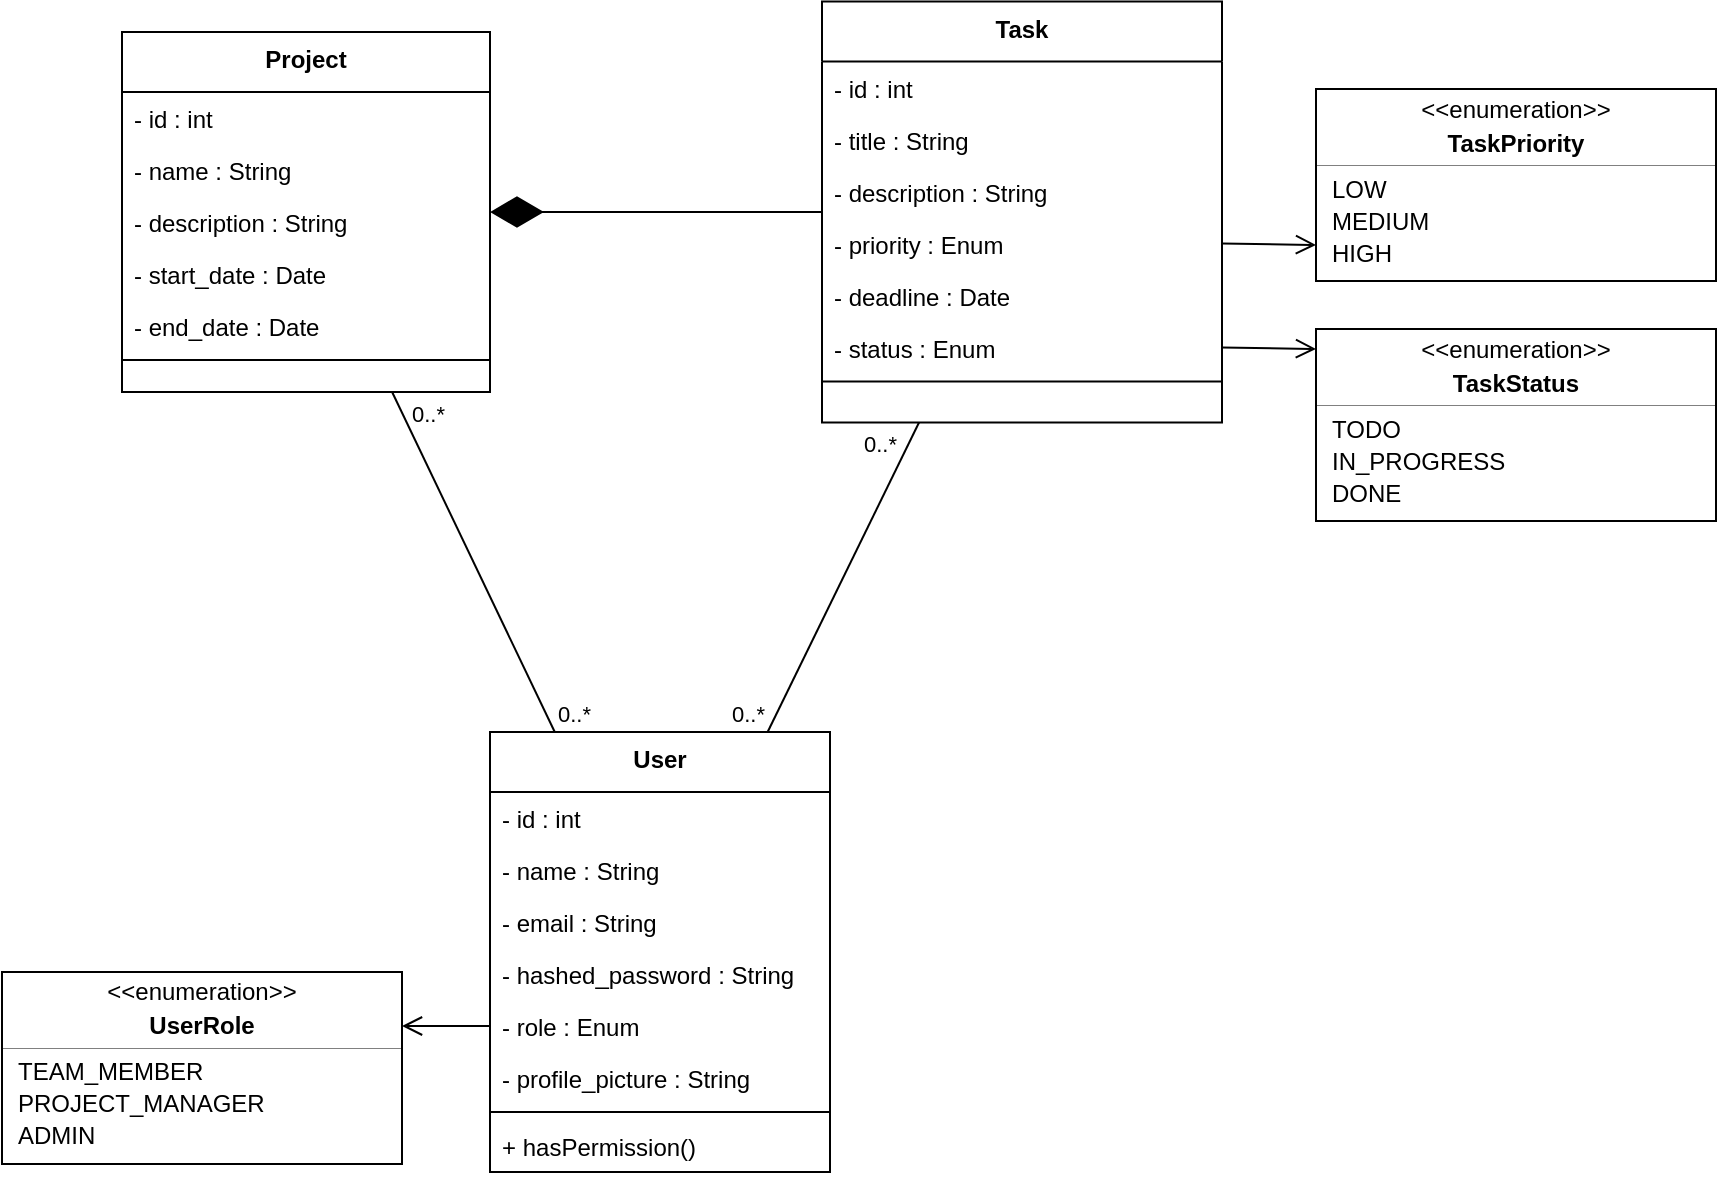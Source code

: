 <mxfile version="24.9.0">
  <diagram id="C5RBs43oDa-KdzZeNtuy" name="Page-1">
    <mxGraphModel dx="1996" dy="932" grid="1" gridSize="10" guides="1" tooltips="1" connect="1" arrows="1" fold="1" page="1" pageScale="1" pageWidth="827" pageHeight="1169" math="0" shadow="0">
      <root>
        <mxCell id="WIyWlLk6GJQsqaUBKTNV-0" />
        <mxCell id="WIyWlLk6GJQsqaUBKTNV-1" parent="WIyWlLk6GJQsqaUBKTNV-0" />
        <mxCell id="zkfFHV4jXpPFQw0GAbJ--0" value="User" style="swimlane;fontStyle=1;align=center;verticalAlign=top;childLayout=stackLayout;horizontal=1;startSize=30;horizontalStack=0;resizeParent=1;resizeLast=0;collapsible=1;marginBottom=0;rounded=0;shadow=0;strokeWidth=1;" parent="WIyWlLk6GJQsqaUBKTNV-1" vertex="1">
          <mxGeometry x="414" y="570" width="170" height="220" as="geometry">
            <mxRectangle x="230" y="140" width="160" height="26" as="alternateBounds" />
          </mxGeometry>
        </mxCell>
        <mxCell id="s02MhKQV137zw5vYJ7OY-2" value="- id : int" style="text;align=left;verticalAlign=top;spacingLeft=4;spacingRight=4;overflow=hidden;rotatable=0;points=[[0,0.5],[1,0.5]];portConstraint=eastwest;" parent="zkfFHV4jXpPFQw0GAbJ--0" vertex="1">
          <mxGeometry y="30" width="170" height="26" as="geometry" />
        </mxCell>
        <mxCell id="zkfFHV4jXpPFQw0GAbJ--1" value="- name : String" style="text;align=left;verticalAlign=top;spacingLeft=4;spacingRight=4;overflow=hidden;rotatable=0;points=[[0,0.5],[1,0.5]];portConstraint=eastwest;" parent="zkfFHV4jXpPFQw0GAbJ--0" vertex="1">
          <mxGeometry y="56" width="170" height="26" as="geometry" />
        </mxCell>
        <mxCell id="s02MhKQV137zw5vYJ7OY-0" value="- email : String" style="text;align=left;verticalAlign=top;spacingLeft=4;spacingRight=4;overflow=hidden;rotatable=0;points=[[0,0.5],[1,0.5]];portConstraint=eastwest;" parent="zkfFHV4jXpPFQw0GAbJ--0" vertex="1">
          <mxGeometry y="82" width="170" height="26" as="geometry" />
        </mxCell>
        <mxCell id="s02MhKQV137zw5vYJ7OY-28" value="- hashed_password : String" style="text;align=left;verticalAlign=top;spacingLeft=4;spacingRight=4;overflow=hidden;rotatable=0;points=[[0,0.5],[1,0.5]];portConstraint=eastwest;" parent="zkfFHV4jXpPFQw0GAbJ--0" vertex="1">
          <mxGeometry y="108" width="170" height="26" as="geometry" />
        </mxCell>
        <mxCell id="s02MhKQV137zw5vYJ7OY-29" value="- role : Enum" style="text;align=left;verticalAlign=top;spacingLeft=4;spacingRight=4;overflow=hidden;rotatable=0;points=[[0,0.5],[1,0.5]];portConstraint=eastwest;" parent="zkfFHV4jXpPFQw0GAbJ--0" vertex="1">
          <mxGeometry y="134" width="170" height="26" as="geometry" />
        </mxCell>
        <mxCell id="s02MhKQV137zw5vYJ7OY-3" value="- profile_picture : String" style="text;align=left;verticalAlign=top;spacingLeft=4;spacingRight=4;overflow=hidden;rotatable=0;points=[[0,0.5],[1,0.5]];portConstraint=eastwest;" parent="zkfFHV4jXpPFQw0GAbJ--0" vertex="1">
          <mxGeometry y="160" width="170" height="26" as="geometry" />
        </mxCell>
        <mxCell id="zkfFHV4jXpPFQw0GAbJ--4" value="" style="line;html=1;strokeWidth=1;align=left;verticalAlign=middle;spacingTop=-1;spacingLeft=3;spacingRight=3;rotatable=0;labelPosition=right;points=[];portConstraint=eastwest;" parent="zkfFHV4jXpPFQw0GAbJ--0" vertex="1">
          <mxGeometry y="186" width="170" height="8" as="geometry" />
        </mxCell>
        <mxCell id="zkfFHV4jXpPFQw0GAbJ--5" value="+ hasPermission()" style="text;align=left;verticalAlign=top;spacingLeft=4;spacingRight=4;overflow=hidden;rotatable=0;points=[[0,0.5],[1,0.5]];portConstraint=eastwest;" parent="zkfFHV4jXpPFQw0GAbJ--0" vertex="1">
          <mxGeometry y="194" width="170" height="26" as="geometry" />
        </mxCell>
        <mxCell id="s02MhKQV137zw5vYJ7OY-53" value="" style="fontStyle=1;align=center;verticalAlign=middle;childLayout=stackLayout;horizontal=1;horizontalStack=0;resizeParent=1;resizeParentMax=0;resizeLast=0;marginBottom=0;" parent="WIyWlLk6GJQsqaUBKTNV-1" vertex="1">
          <mxGeometry x="170" y="690" width="200" height="96" as="geometry" />
        </mxCell>
        <mxCell id="s02MhKQV137zw5vYJ7OY-54" value="&amp;lt;&amp;lt;enumeration&amp;gt;&amp;gt;" style="html=1;align=center;spacing=0;verticalAlign=middle;strokeColor=none;fillColor=none;whiteSpace=wrap;" parent="s02MhKQV137zw5vYJ7OY-53" vertex="1">
          <mxGeometry width="200" height="20" as="geometry" />
        </mxCell>
        <mxCell id="s02MhKQV137zw5vYJ7OY-55" value="UserRole" style="html=1;align=center;spacing=0;verticalAlign=middle;strokeColor=none;fillColor=none;whiteSpace=wrap;fontStyle=1;" parent="s02MhKQV137zw5vYJ7OY-53" vertex="1">
          <mxGeometry y="20" width="200" height="14" as="geometry" />
        </mxCell>
        <mxCell id="s02MhKQV137zw5vYJ7OY-56" value="" style="line;strokeWidth=0.25;fillColor=none;align=left;verticalAlign=middle;spacingTop=-1;spacingLeft=3;spacingRight=3;rotatable=0;labelPosition=right;points=[];portConstraint=eastwest;" parent="s02MhKQV137zw5vYJ7OY-53" vertex="1">
          <mxGeometry y="34" width="200" height="8" as="geometry" />
        </mxCell>
        <mxCell id="s02MhKQV137zw5vYJ7OY-57" value="TEAM_MEMBER" style="html=1;align=left;spacing=0;spacingLeft=8;verticalAlign=middle;strokeColor=none;fillColor=none;whiteSpace=wrap;" parent="s02MhKQV137zw5vYJ7OY-53" vertex="1">
          <mxGeometry y="42" width="200" height="16" as="geometry" />
        </mxCell>
        <mxCell id="s02MhKQV137zw5vYJ7OY-58" value="PROJECT_MANAGER" style="html=1;align=left;spacing=0;spacingLeft=8;verticalAlign=middle;strokeColor=none;fillColor=none;whiteSpace=wrap;" parent="s02MhKQV137zw5vYJ7OY-53" vertex="1">
          <mxGeometry y="58" width="200" height="16" as="geometry" />
        </mxCell>
        <mxCell id="s02MhKQV137zw5vYJ7OY-60" value="ADMIN" style="html=1;align=left;spacing=0;spacingLeft=8;verticalAlign=middle;strokeColor=none;fillColor=none;whiteSpace=wrap;" parent="s02MhKQV137zw5vYJ7OY-53" vertex="1">
          <mxGeometry y="74" width="200" height="16" as="geometry" />
        </mxCell>
        <mxCell id="s02MhKQV137zw5vYJ7OY-59" value="" style="html=1;align=left;spacing=0;spacingLeft=8;verticalAlign=middle;strokeColor=none;fillColor=none;whiteSpace=wrap;" parent="s02MhKQV137zw5vYJ7OY-53" vertex="1">
          <mxGeometry y="90" width="200" height="6" as="geometry" />
        </mxCell>
        <mxCell id="s02MhKQV137zw5vYJ7OY-61" value="" style="endArrow=open;startArrow=none;endFill=0;startFill=0;endSize=8;html=1;verticalAlign=bottom;labelBackgroundColor=none;strokeWidth=1;rounded=0;entryX=1;entryY=0.5;entryDx=0;entryDy=0;exitX=0;exitY=0.5;exitDx=0;exitDy=0;" parent="WIyWlLk6GJQsqaUBKTNV-1" source="s02MhKQV137zw5vYJ7OY-29" target="s02MhKQV137zw5vYJ7OY-55" edge="1">
          <mxGeometry width="160" relative="1" as="geometry">
            <mxPoint x="320" y="610" as="sourcePoint" />
            <mxPoint x="750" y="840" as="targetPoint" />
          </mxGeometry>
        </mxCell>
        <mxCell id="PUZWRqE2zuL2sl7wuXvc-0" value="Project" style="swimlane;fontStyle=1;align=center;verticalAlign=top;childLayout=stackLayout;horizontal=1;startSize=30;horizontalStack=0;resizeParent=1;resizeLast=0;collapsible=1;marginBottom=0;rounded=0;shadow=0;strokeWidth=1;" parent="WIyWlLk6GJQsqaUBKTNV-1" vertex="1">
          <mxGeometry x="230" y="220" width="184" height="180" as="geometry">
            <mxRectangle x="230" y="140" width="160" height="26" as="alternateBounds" />
          </mxGeometry>
        </mxCell>
        <mxCell id="PUZWRqE2zuL2sl7wuXvc-1" value="- id : int" style="text;align=left;verticalAlign=top;spacingLeft=4;spacingRight=4;overflow=hidden;rotatable=0;points=[[0,0.5],[1,0.5]];portConstraint=eastwest;" parent="PUZWRqE2zuL2sl7wuXvc-0" vertex="1">
          <mxGeometry y="30" width="184" height="26" as="geometry" />
        </mxCell>
        <mxCell id="PUZWRqE2zuL2sl7wuXvc-2" value="- name : String" style="text;align=left;verticalAlign=top;spacingLeft=4;spacingRight=4;overflow=hidden;rotatable=0;points=[[0,0.5],[1,0.5]];portConstraint=eastwest;" parent="PUZWRqE2zuL2sl7wuXvc-0" vertex="1">
          <mxGeometry y="56" width="184" height="26" as="geometry" />
        </mxCell>
        <mxCell id="PUZWRqE2zuL2sl7wuXvc-3" value="- description : String" style="text;align=left;verticalAlign=top;spacingLeft=4;spacingRight=4;overflow=hidden;rotatable=0;points=[[0,0.5],[1,0.5]];portConstraint=eastwest;" parent="PUZWRqE2zuL2sl7wuXvc-0" vertex="1">
          <mxGeometry y="82" width="184" height="26" as="geometry" />
        </mxCell>
        <mxCell id="PUZWRqE2zuL2sl7wuXvc-4" value="- start_date : Date" style="text;align=left;verticalAlign=top;spacingLeft=4;spacingRight=4;overflow=hidden;rotatable=0;points=[[0,0.5],[1,0.5]];portConstraint=eastwest;" parent="PUZWRqE2zuL2sl7wuXvc-0" vertex="1">
          <mxGeometry y="108" width="184" height="26" as="geometry" />
        </mxCell>
        <mxCell id="PUZWRqE2zuL2sl7wuXvc-5" value="- end_date : Date" style="text;align=left;verticalAlign=top;spacingLeft=4;spacingRight=4;overflow=hidden;rotatable=0;points=[[0,0.5],[1,0.5]];portConstraint=eastwest;" parent="PUZWRqE2zuL2sl7wuXvc-0" vertex="1">
          <mxGeometry y="134" width="184" height="26" as="geometry" />
        </mxCell>
        <mxCell id="PUZWRqE2zuL2sl7wuXvc-7" value="" style="line;html=1;strokeWidth=1;align=left;verticalAlign=middle;spacingTop=-1;spacingLeft=3;spacingRight=3;rotatable=0;labelPosition=right;points=[];portConstraint=eastwest;" parent="PUZWRqE2zuL2sl7wuXvc-0" vertex="1">
          <mxGeometry y="160" width="184" height="8" as="geometry" />
        </mxCell>
        <mxCell id="PUZWRqE2zuL2sl7wuXvc-22" value="Task" style="swimlane;fontStyle=1;align=center;verticalAlign=top;childLayout=stackLayout;horizontal=1;startSize=30;horizontalStack=0;resizeParent=1;resizeLast=0;collapsible=1;marginBottom=0;rounded=0;shadow=0;strokeWidth=1;" parent="WIyWlLk6GJQsqaUBKTNV-1" vertex="1">
          <mxGeometry x="580" y="204.75" width="200" height="210.5" as="geometry">
            <mxRectangle x="230" y="140" width="160" height="26" as="alternateBounds" />
          </mxGeometry>
        </mxCell>
        <mxCell id="PUZWRqE2zuL2sl7wuXvc-23" value="- id : int" style="text;align=left;verticalAlign=top;spacingLeft=4;spacingRight=4;overflow=hidden;rotatable=0;points=[[0,0.5],[1,0.5]];portConstraint=eastwest;" parent="PUZWRqE2zuL2sl7wuXvc-22" vertex="1">
          <mxGeometry y="30" width="200" height="26" as="geometry" />
        </mxCell>
        <mxCell id="PUZWRqE2zuL2sl7wuXvc-24" value="- title : String" style="text;align=left;verticalAlign=top;spacingLeft=4;spacingRight=4;overflow=hidden;rotatable=0;points=[[0,0.5],[1,0.5]];portConstraint=eastwest;" parent="PUZWRqE2zuL2sl7wuXvc-22" vertex="1">
          <mxGeometry y="56" width="200" height="26" as="geometry" />
        </mxCell>
        <mxCell id="PUZWRqE2zuL2sl7wuXvc-25" value="- description : String" style="text;align=left;verticalAlign=top;spacingLeft=4;spacingRight=4;overflow=hidden;rotatable=0;points=[[0,0.5],[1,0.5]];portConstraint=eastwest;" parent="PUZWRqE2zuL2sl7wuXvc-22" vertex="1">
          <mxGeometry y="82" width="200" height="26" as="geometry" />
        </mxCell>
        <mxCell id="PUZWRqE2zuL2sl7wuXvc-27" value="- priority : Enum" style="text;align=left;verticalAlign=top;spacingLeft=4;spacingRight=4;overflow=hidden;rotatable=0;points=[[0,0.5],[1,0.5]];portConstraint=eastwest;" parent="PUZWRqE2zuL2sl7wuXvc-22" vertex="1">
          <mxGeometry y="108" width="200" height="26" as="geometry" />
        </mxCell>
        <mxCell id="PUZWRqE2zuL2sl7wuXvc-28" value="- deadline : Date" style="text;align=left;verticalAlign=top;spacingLeft=4;spacingRight=4;overflow=hidden;rotatable=0;points=[[0,0.5],[1,0.5]];portConstraint=eastwest;" parent="PUZWRqE2zuL2sl7wuXvc-22" vertex="1">
          <mxGeometry y="134" width="200" height="26" as="geometry" />
        </mxCell>
        <mxCell id="PUZWRqE2zuL2sl7wuXvc-42" value="- status : Enum" style="text;align=left;verticalAlign=top;spacingLeft=4;spacingRight=4;overflow=hidden;rotatable=0;points=[[0,0.5],[1,0.5]];portConstraint=eastwest;" parent="PUZWRqE2zuL2sl7wuXvc-22" vertex="1">
          <mxGeometry y="160" width="200" height="26" as="geometry" />
        </mxCell>
        <mxCell id="PUZWRqE2zuL2sl7wuXvc-29" value="" style="line;html=1;strokeWidth=1;align=left;verticalAlign=middle;spacingTop=-1;spacingLeft=3;spacingRight=3;rotatable=0;labelPosition=right;points=[];portConstraint=eastwest;" parent="PUZWRqE2zuL2sl7wuXvc-22" vertex="1">
          <mxGeometry y="186" width="200" height="8" as="geometry" />
        </mxCell>
        <mxCell id="PUZWRqE2zuL2sl7wuXvc-33" value="" style="fontStyle=1;align=center;verticalAlign=middle;childLayout=stackLayout;horizontal=1;horizontalStack=0;resizeParent=1;resizeParentMax=0;resizeLast=0;marginBottom=0;" parent="WIyWlLk6GJQsqaUBKTNV-1" vertex="1">
          <mxGeometry x="827" y="248.5" width="200" height="96" as="geometry" />
        </mxCell>
        <mxCell id="PUZWRqE2zuL2sl7wuXvc-34" value="&amp;lt;&amp;lt;enumeration&amp;gt;&amp;gt;" style="html=1;align=center;spacing=0;verticalAlign=middle;strokeColor=none;fillColor=none;whiteSpace=wrap;" parent="PUZWRqE2zuL2sl7wuXvc-33" vertex="1">
          <mxGeometry width="200" height="20" as="geometry" />
        </mxCell>
        <mxCell id="PUZWRqE2zuL2sl7wuXvc-35" value="TaskPriority" style="html=1;align=center;spacing=0;verticalAlign=middle;strokeColor=none;fillColor=none;whiteSpace=wrap;fontStyle=1;" parent="PUZWRqE2zuL2sl7wuXvc-33" vertex="1">
          <mxGeometry y="20" width="200" height="14" as="geometry" />
        </mxCell>
        <mxCell id="PUZWRqE2zuL2sl7wuXvc-36" value="" style="line;strokeWidth=0.25;fillColor=none;align=left;verticalAlign=middle;spacingTop=-1;spacingLeft=3;spacingRight=3;rotatable=0;labelPosition=right;points=[];portConstraint=eastwest;" parent="PUZWRqE2zuL2sl7wuXvc-33" vertex="1">
          <mxGeometry y="34" width="200" height="8" as="geometry" />
        </mxCell>
        <mxCell id="PUZWRqE2zuL2sl7wuXvc-37" value="LOW" style="html=1;align=left;spacing=0;spacingLeft=8;verticalAlign=middle;strokeColor=none;fillColor=none;whiteSpace=wrap;" parent="PUZWRqE2zuL2sl7wuXvc-33" vertex="1">
          <mxGeometry y="42" width="200" height="16" as="geometry" />
        </mxCell>
        <mxCell id="PUZWRqE2zuL2sl7wuXvc-38" value="MEDIUM" style="html=1;align=left;spacing=0;spacingLeft=8;verticalAlign=middle;strokeColor=none;fillColor=none;whiteSpace=wrap;" parent="PUZWRqE2zuL2sl7wuXvc-33" vertex="1">
          <mxGeometry y="58" width="200" height="16" as="geometry" />
        </mxCell>
        <mxCell id="PUZWRqE2zuL2sl7wuXvc-39" value="HIGH" style="html=1;align=left;spacing=0;spacingLeft=8;verticalAlign=middle;strokeColor=none;fillColor=none;whiteSpace=wrap;" parent="PUZWRqE2zuL2sl7wuXvc-33" vertex="1">
          <mxGeometry y="74" width="200" height="16" as="geometry" />
        </mxCell>
        <mxCell id="PUZWRqE2zuL2sl7wuXvc-40" value="" style="html=1;align=left;spacing=0;spacingLeft=8;verticalAlign=middle;strokeColor=none;fillColor=none;whiteSpace=wrap;" parent="PUZWRqE2zuL2sl7wuXvc-33" vertex="1">
          <mxGeometry y="90" width="200" height="6" as="geometry" />
        </mxCell>
        <mxCell id="PUZWRqE2zuL2sl7wuXvc-41" value="" style="endArrow=open;startArrow=none;endFill=0;startFill=0;endSize=8;html=1;verticalAlign=bottom;labelBackgroundColor=none;strokeWidth=1;rounded=0;entryX=0;entryY=0.25;entryDx=0;entryDy=0;exitX=1;exitY=0.5;exitDx=0;exitDy=0;" parent="WIyWlLk6GJQsqaUBKTNV-1" source="PUZWRqE2zuL2sl7wuXvc-27" target="PUZWRqE2zuL2sl7wuXvc-39" edge="1">
          <mxGeometry width="160" relative="1" as="geometry">
            <mxPoint x="810" y="299.5" as="sourcePoint" />
            <mxPoint x="-130" y="336.5" as="targetPoint" />
          </mxGeometry>
        </mxCell>
        <mxCell id="PUZWRqE2zuL2sl7wuXvc-44" value="" style="fontStyle=1;align=center;verticalAlign=middle;childLayout=stackLayout;horizontal=1;horizontalStack=0;resizeParent=1;resizeParentMax=0;resizeLast=0;marginBottom=0;" parent="WIyWlLk6GJQsqaUBKTNV-1" vertex="1">
          <mxGeometry x="827" y="368.5" width="200" height="96" as="geometry" />
        </mxCell>
        <mxCell id="PUZWRqE2zuL2sl7wuXvc-45" value="&amp;lt;&amp;lt;enumeration&amp;gt;&amp;gt;" style="html=1;align=center;spacing=0;verticalAlign=middle;strokeColor=none;fillColor=none;whiteSpace=wrap;" parent="PUZWRqE2zuL2sl7wuXvc-44" vertex="1">
          <mxGeometry width="200" height="20" as="geometry" />
        </mxCell>
        <mxCell id="PUZWRqE2zuL2sl7wuXvc-46" value="TaskStatus" style="html=1;align=center;spacing=0;verticalAlign=middle;strokeColor=none;fillColor=none;whiteSpace=wrap;fontStyle=1;" parent="PUZWRqE2zuL2sl7wuXvc-44" vertex="1">
          <mxGeometry y="20" width="200" height="14" as="geometry" />
        </mxCell>
        <mxCell id="PUZWRqE2zuL2sl7wuXvc-47" value="" style="line;strokeWidth=0.25;fillColor=none;align=left;verticalAlign=middle;spacingTop=-1;spacingLeft=3;spacingRight=3;rotatable=0;labelPosition=right;points=[];portConstraint=eastwest;" parent="PUZWRqE2zuL2sl7wuXvc-44" vertex="1">
          <mxGeometry y="34" width="200" height="8" as="geometry" />
        </mxCell>
        <mxCell id="PUZWRqE2zuL2sl7wuXvc-48" value="TODO" style="html=1;align=left;spacing=0;spacingLeft=8;verticalAlign=middle;strokeColor=none;fillColor=none;whiteSpace=wrap;" parent="PUZWRqE2zuL2sl7wuXvc-44" vertex="1">
          <mxGeometry y="42" width="200" height="16" as="geometry" />
        </mxCell>
        <mxCell id="PUZWRqE2zuL2sl7wuXvc-49" value="IN_PROGRESS" style="html=1;align=left;spacing=0;spacingLeft=8;verticalAlign=middle;strokeColor=none;fillColor=none;whiteSpace=wrap;" parent="PUZWRqE2zuL2sl7wuXvc-44" vertex="1">
          <mxGeometry y="58" width="200" height="16" as="geometry" />
        </mxCell>
        <mxCell id="PUZWRqE2zuL2sl7wuXvc-50" value="DONE" style="html=1;align=left;spacing=0;spacingLeft=8;verticalAlign=middle;strokeColor=none;fillColor=none;whiteSpace=wrap;" parent="PUZWRqE2zuL2sl7wuXvc-44" vertex="1">
          <mxGeometry y="74" width="200" height="16" as="geometry" />
        </mxCell>
        <mxCell id="PUZWRqE2zuL2sl7wuXvc-51" value="" style="html=1;align=left;spacing=0;spacingLeft=8;verticalAlign=middle;strokeColor=none;fillColor=none;whiteSpace=wrap;" parent="PUZWRqE2zuL2sl7wuXvc-44" vertex="1">
          <mxGeometry y="90" width="200" height="6" as="geometry" />
        </mxCell>
        <mxCell id="PUZWRqE2zuL2sl7wuXvc-52" value="" style="endArrow=open;startArrow=none;endFill=0;startFill=0;endSize=8;html=1;verticalAlign=bottom;labelBackgroundColor=none;strokeWidth=1;rounded=0;entryX=0;entryY=0.5;entryDx=0;entryDy=0;exitX=1;exitY=0.5;exitDx=0;exitDy=0;" parent="WIyWlLk6GJQsqaUBKTNV-1" source="PUZWRqE2zuL2sl7wuXvc-42" target="PUZWRqE2zuL2sl7wuXvc-45" edge="1">
          <mxGeometry width="160" relative="1" as="geometry">
            <mxPoint x="790" y="336.5" as="sourcePoint" />
            <mxPoint x="860" y="337.5" as="targetPoint" />
          </mxGeometry>
        </mxCell>
        <mxCell id="PUZWRqE2zuL2sl7wuXvc-53" value="" style="endArrow=diamondThin;endFill=1;endSize=24;html=1;rounded=0;" parent="WIyWlLk6GJQsqaUBKTNV-1" source="PUZWRqE2zuL2sl7wuXvc-22" target="PUZWRqE2zuL2sl7wuXvc-0" edge="1">
          <mxGeometry width="160" relative="1" as="geometry">
            <mxPoint x="340" y="400" as="sourcePoint" />
            <mxPoint x="500" y="400" as="targetPoint" />
          </mxGeometry>
        </mxCell>
        <mxCell id="PUZWRqE2zuL2sl7wuXvc-58" value="" style="endArrow=none;html=1;rounded=0;" parent="WIyWlLk6GJQsqaUBKTNV-1" source="PUZWRqE2zuL2sl7wuXvc-0" target="zkfFHV4jXpPFQw0GAbJ--0" edge="1">
          <mxGeometry relative="1" as="geometry">
            <mxPoint x="480" y="400" as="sourcePoint" />
            <mxPoint x="640" y="400" as="targetPoint" />
          </mxGeometry>
        </mxCell>
        <mxCell id="PUZWRqE2zuL2sl7wuXvc-59" value="0..*" style="edgeLabel;resizable=0;html=1;align=left;verticalAlign=bottom;" parent="PUZWRqE2zuL2sl7wuXvc-58" connectable="0" vertex="1">
          <mxGeometry x="-1" relative="1" as="geometry">
            <mxPoint x="8" y="19" as="offset" />
          </mxGeometry>
        </mxCell>
        <mxCell id="PUZWRqE2zuL2sl7wuXvc-60" value="0..*" style="edgeLabel;resizable=0;html=1;align=left;verticalAlign=bottom;" parent="PUZWRqE2zuL2sl7wuXvc-58" connectable="0" vertex="1">
          <mxGeometry x="1" relative="1" as="geometry">
            <mxPoint y="-1" as="offset" />
          </mxGeometry>
        </mxCell>
        <mxCell id="PUZWRqE2zuL2sl7wuXvc-61" value="" style="endArrow=none;html=1;rounded=0;" parent="WIyWlLk6GJQsqaUBKTNV-1" source="PUZWRqE2zuL2sl7wuXvc-22" target="zkfFHV4jXpPFQw0GAbJ--0" edge="1">
          <mxGeometry relative="1" as="geometry">
            <mxPoint x="399" y="475" as="sourcePoint" />
            <mxPoint x="445" y="580" as="targetPoint" />
          </mxGeometry>
        </mxCell>
        <mxCell id="PUZWRqE2zuL2sl7wuXvc-62" value="0..*" style="edgeLabel;resizable=0;html=1;align=left;verticalAlign=bottom;" parent="PUZWRqE2zuL2sl7wuXvc-61" connectable="0" vertex="1">
          <mxGeometry x="-1" relative="1" as="geometry">
            <mxPoint x="-30" y="19" as="offset" />
          </mxGeometry>
        </mxCell>
        <mxCell id="PUZWRqE2zuL2sl7wuXvc-63" value="0..*" style="edgeLabel;resizable=0;html=1;align=left;verticalAlign=bottom;" parent="PUZWRqE2zuL2sl7wuXvc-61" connectable="0" vertex="1">
          <mxGeometry x="1" relative="1" as="geometry">
            <mxPoint x="-20" y="-1" as="offset" />
          </mxGeometry>
        </mxCell>
      </root>
    </mxGraphModel>
  </diagram>
</mxfile>
